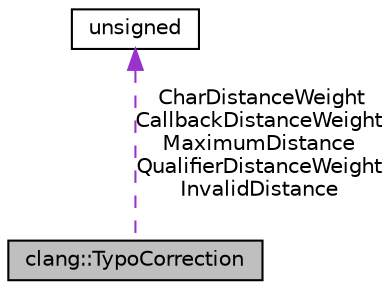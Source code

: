 digraph "clang::TypoCorrection"
{
 // LATEX_PDF_SIZE
  bgcolor="transparent";
  edge [fontname="Helvetica",fontsize="10",labelfontname="Helvetica",labelfontsize="10"];
  node [fontname="Helvetica",fontsize="10",shape=record];
  Node1 [label="clang::TypoCorrection",height=0.2,width=0.4,color="black", fillcolor="grey75", style="filled", fontcolor="black",tooltip="Simple class containing the result of Sema::CorrectTypo."];
  Node2 -> Node1 [dir="back",color="darkorchid3",fontsize="10",style="dashed",label=" CharDistanceWeight\nCallbackDistanceWeight\nMaximumDistance\nQualifierDistanceWeight\nInvalidDistance" ,fontname="Helvetica"];
  Node2 [label="unsigned",height=0.2,width=0.4,color="black",URL="$classunsigned.html",tooltip=" "];
}

